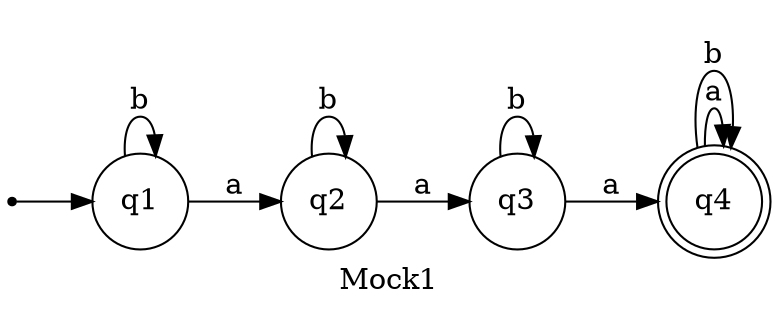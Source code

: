digraph {
	rankdir=LR;
	node [shape=point]; null; 
	node [shape=doublecircle]; q4;
	node [shape=circle];
	null->q1;
	q1->q2 [label="a"];
	q2->q3 [label="a"];
	q3->q4 [label="a"];
	q4->q4 [label="a"];
	q1->q1 [label="b"];
	q2->q2 [label="b"];
	q3->q3 [label="b"];
	q4->q4 [label="b"];
	label ="Mock1";
}